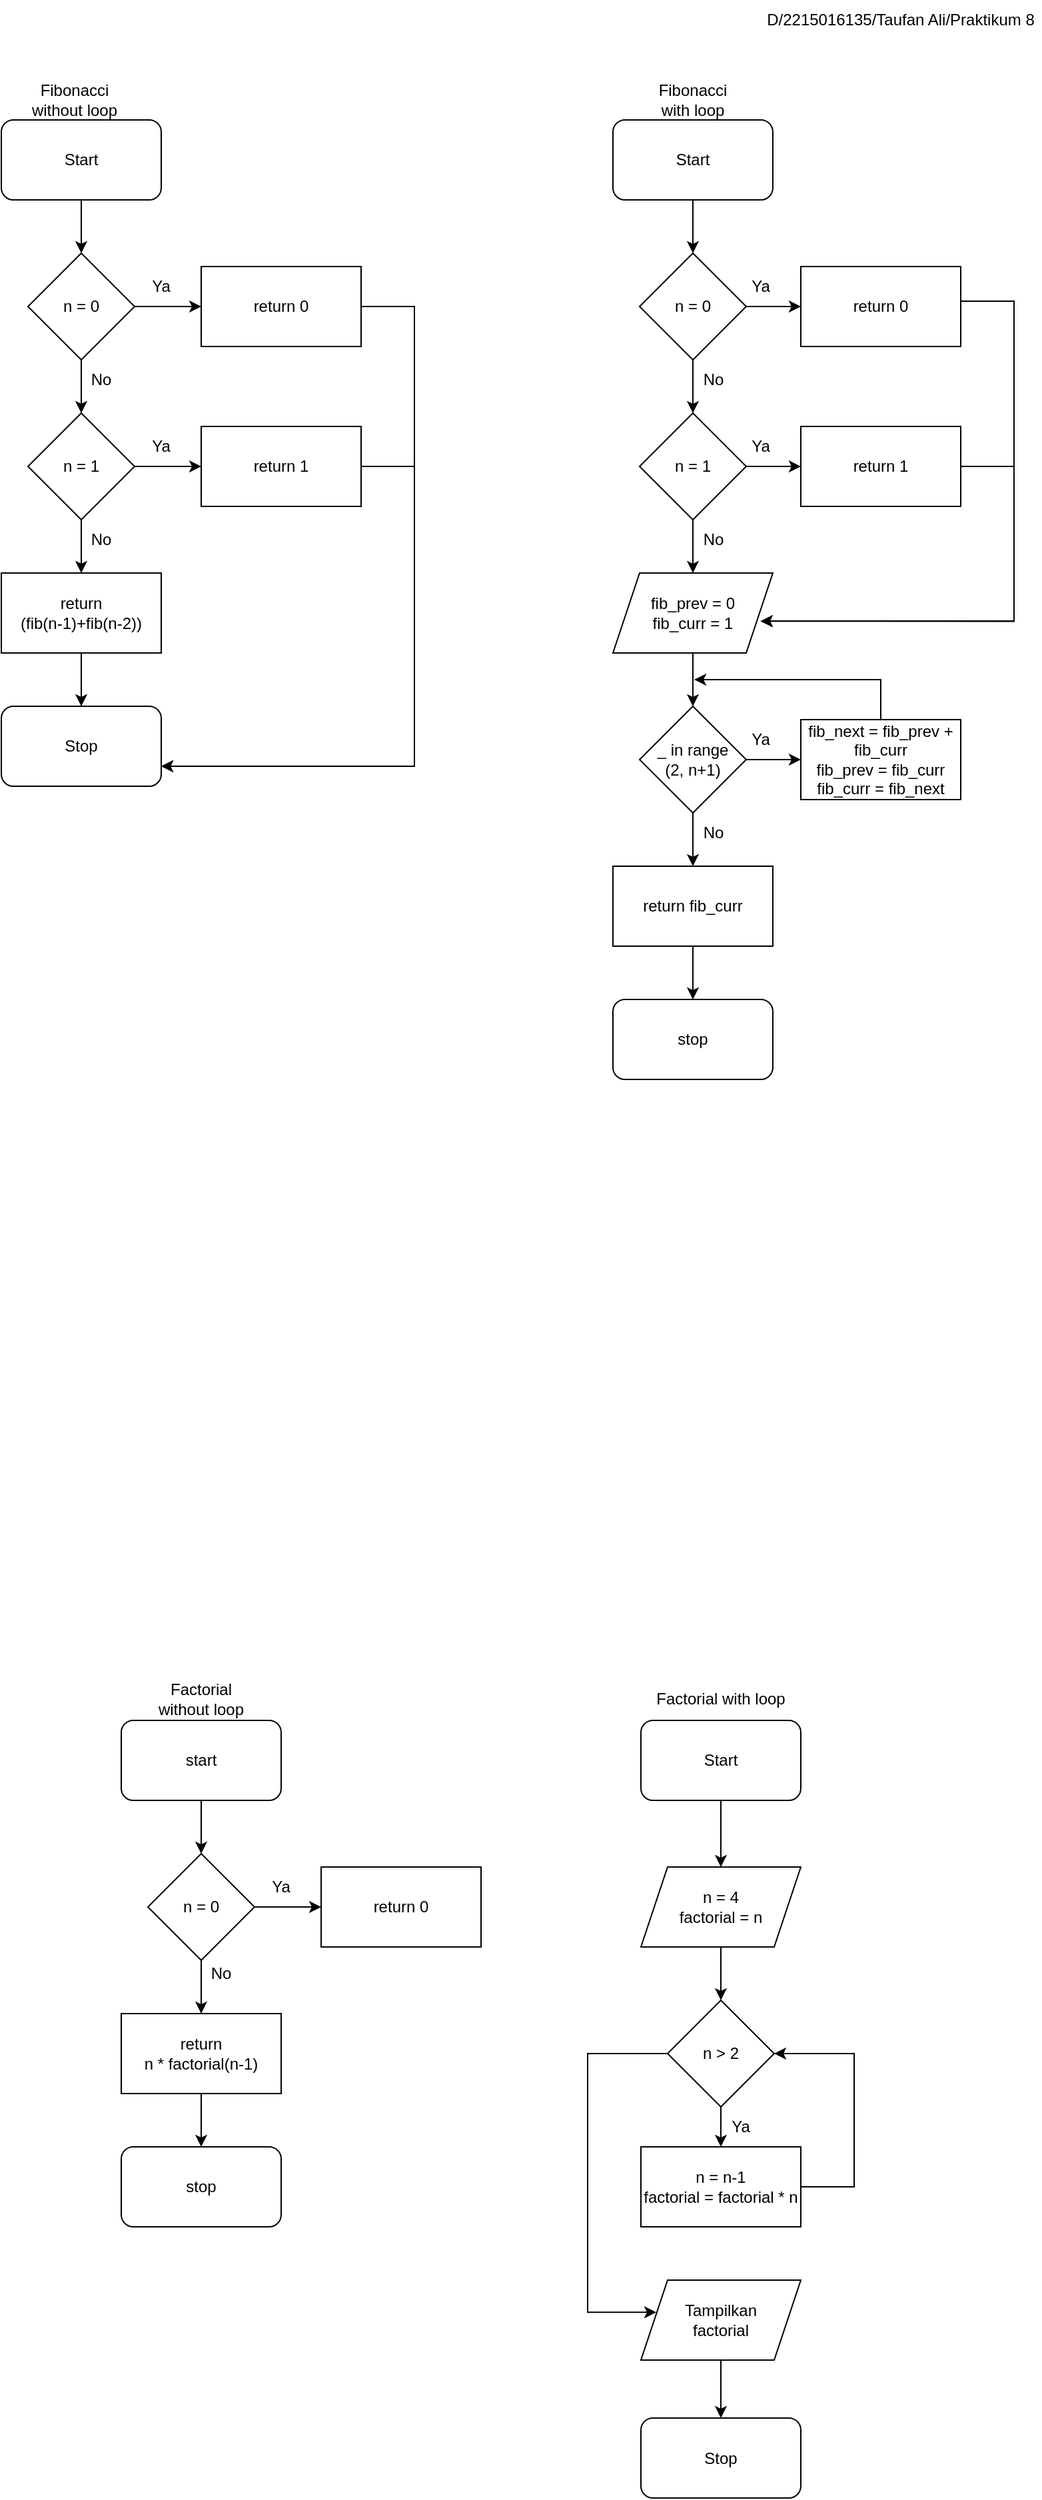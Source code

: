 <mxfile version="21.3.6" type="device">
  <diagram name="Page-1" id="81aRvOvf8HYlOFWaTsOT">
    <mxGraphModel dx="1773" dy="2050" grid="1" gridSize="10" guides="1" tooltips="1" connect="1" arrows="1" fold="1" page="1" pageScale="1" pageWidth="827" pageHeight="1169" math="0" shadow="0">
      <root>
        <mxCell id="0" />
        <mxCell id="1" parent="0" />
        <mxCell id="WwaTslLm6B6dx2R4TSwP-73" value="" style="group" vertex="1" connectable="0" parent="1">
          <mxGeometry x="40" y="80" width="760" height="750" as="geometry" />
        </mxCell>
        <mxCell id="WwaTslLm6B6dx2R4TSwP-18" value="" style="group" vertex="1" connectable="0" parent="WwaTslLm6B6dx2R4TSwP-73">
          <mxGeometry width="310" height="530" as="geometry" />
        </mxCell>
        <mxCell id="WwaTslLm6B6dx2R4TSwP-2" value="Start" style="rounded=1;whiteSpace=wrap;html=1;movable=1;resizable=1;rotatable=1;deletable=1;editable=1;locked=0;connectable=1;" vertex="1" parent="WwaTslLm6B6dx2R4TSwP-18">
          <mxGeometry y="30" width="120" height="60" as="geometry" />
        </mxCell>
        <mxCell id="WwaTslLm6B6dx2R4TSwP-3" value="n = 0" style="rhombus;whiteSpace=wrap;html=1;movable=1;resizable=1;rotatable=1;deletable=1;editable=1;locked=0;connectable=1;" vertex="1" parent="WwaTslLm6B6dx2R4TSwP-18">
          <mxGeometry x="20" y="130" width="80" height="80" as="geometry" />
        </mxCell>
        <mxCell id="WwaTslLm6B6dx2R4TSwP-4" value="" style="edgeStyle=orthogonalEdgeStyle;rounded=0;orthogonalLoop=1;jettySize=auto;html=1;movable=1;resizable=1;rotatable=1;deletable=1;editable=1;locked=0;connectable=1;" edge="1" parent="WwaTslLm6B6dx2R4TSwP-18" source="WwaTslLm6B6dx2R4TSwP-2" target="WwaTslLm6B6dx2R4TSwP-3">
          <mxGeometry relative="1" as="geometry" />
        </mxCell>
        <mxCell id="WwaTslLm6B6dx2R4TSwP-5" value="return 0" style="rounded=0;whiteSpace=wrap;html=1;movable=1;resizable=1;rotatable=1;deletable=1;editable=1;locked=0;connectable=1;" vertex="1" parent="WwaTslLm6B6dx2R4TSwP-18">
          <mxGeometry x="150" y="140" width="120" height="60" as="geometry" />
        </mxCell>
        <mxCell id="WwaTslLm6B6dx2R4TSwP-6" value="" style="edgeStyle=orthogonalEdgeStyle;rounded=0;orthogonalLoop=1;jettySize=auto;html=1;movable=1;resizable=1;rotatable=1;deletable=1;editable=1;locked=0;connectable=1;" edge="1" parent="WwaTslLm6B6dx2R4TSwP-18" source="WwaTslLm6B6dx2R4TSwP-3" target="WwaTslLm6B6dx2R4TSwP-5">
          <mxGeometry relative="1" as="geometry" />
        </mxCell>
        <mxCell id="WwaTslLm6B6dx2R4TSwP-7" value="n = 1" style="rhombus;whiteSpace=wrap;html=1;movable=1;resizable=1;rotatable=1;deletable=1;editable=1;locked=0;connectable=1;" vertex="1" parent="WwaTslLm6B6dx2R4TSwP-18">
          <mxGeometry x="20" y="250" width="80" height="80" as="geometry" />
        </mxCell>
        <mxCell id="WwaTslLm6B6dx2R4TSwP-8" value="" style="edgeStyle=orthogonalEdgeStyle;rounded=0;orthogonalLoop=1;jettySize=auto;html=1;movable=1;resizable=1;rotatable=1;deletable=1;editable=1;locked=0;connectable=1;" edge="1" parent="WwaTslLm6B6dx2R4TSwP-18" source="WwaTslLm6B6dx2R4TSwP-3" target="WwaTslLm6B6dx2R4TSwP-7">
          <mxGeometry relative="1" as="geometry" />
        </mxCell>
        <mxCell id="WwaTslLm6B6dx2R4TSwP-9" value="return&lt;br&gt;(fib(n-1)+fib(n-2))" style="rounded=0;whiteSpace=wrap;html=1;movable=1;resizable=1;rotatable=1;deletable=1;editable=1;locked=0;connectable=1;" vertex="1" parent="WwaTslLm6B6dx2R4TSwP-18">
          <mxGeometry y="370" width="120" height="60" as="geometry" />
        </mxCell>
        <mxCell id="WwaTslLm6B6dx2R4TSwP-10" value="" style="edgeStyle=orthogonalEdgeStyle;rounded=0;orthogonalLoop=1;jettySize=auto;html=1;movable=1;resizable=1;rotatable=1;deletable=1;editable=1;locked=0;connectable=1;" edge="1" parent="WwaTslLm6B6dx2R4TSwP-18" source="WwaTslLm6B6dx2R4TSwP-7" target="WwaTslLm6B6dx2R4TSwP-9">
          <mxGeometry relative="1" as="geometry" />
        </mxCell>
        <mxCell id="WwaTslLm6B6dx2R4TSwP-11" value="return 1" style="rounded=0;whiteSpace=wrap;html=1;movable=1;resizable=1;rotatable=1;deletable=1;editable=1;locked=0;connectable=1;" vertex="1" parent="WwaTslLm6B6dx2R4TSwP-18">
          <mxGeometry x="150" y="260" width="120" height="60" as="geometry" />
        </mxCell>
        <mxCell id="WwaTslLm6B6dx2R4TSwP-12" value="" style="edgeStyle=orthogonalEdgeStyle;rounded=0;orthogonalLoop=1;jettySize=auto;html=1;movable=1;resizable=1;rotatable=1;deletable=1;editable=1;locked=0;connectable=1;" edge="1" parent="WwaTslLm6B6dx2R4TSwP-18" source="WwaTslLm6B6dx2R4TSwP-7" target="WwaTslLm6B6dx2R4TSwP-11">
          <mxGeometry relative="1" as="geometry" />
        </mxCell>
        <mxCell id="WwaTslLm6B6dx2R4TSwP-13" value="Stop" style="rounded=1;whiteSpace=wrap;html=1;movable=1;resizable=1;rotatable=1;deletable=1;editable=1;locked=0;connectable=1;" vertex="1" parent="WwaTslLm6B6dx2R4TSwP-18">
          <mxGeometry y="470" width="120" height="60" as="geometry" />
        </mxCell>
        <mxCell id="WwaTslLm6B6dx2R4TSwP-15" style="edgeStyle=orthogonalEdgeStyle;rounded=0;orthogonalLoop=1;jettySize=auto;html=1;entryX=1;entryY=0.75;entryDx=0;entryDy=0;movable=1;resizable=1;rotatable=1;deletable=1;editable=1;locked=0;connectable=1;" edge="1" parent="WwaTslLm6B6dx2R4TSwP-18" source="WwaTslLm6B6dx2R4TSwP-5" target="WwaTslLm6B6dx2R4TSwP-13">
          <mxGeometry relative="1" as="geometry">
            <Array as="points">
              <mxPoint x="310" y="170" />
              <mxPoint x="310" y="515" />
            </Array>
          </mxGeometry>
        </mxCell>
        <mxCell id="WwaTslLm6B6dx2R4TSwP-14" value="" style="edgeStyle=orthogonalEdgeStyle;rounded=0;orthogonalLoop=1;jettySize=auto;html=1;movable=1;resizable=1;rotatable=1;deletable=1;editable=1;locked=0;connectable=1;" edge="1" parent="WwaTslLm6B6dx2R4TSwP-18" source="WwaTslLm6B6dx2R4TSwP-9" target="WwaTslLm6B6dx2R4TSwP-13">
          <mxGeometry relative="1" as="geometry" />
        </mxCell>
        <mxCell id="WwaTslLm6B6dx2R4TSwP-16" style="edgeStyle=orthogonalEdgeStyle;rounded=0;orthogonalLoop=1;jettySize=auto;html=1;entryX=1;entryY=0.75;entryDx=0;entryDy=0;movable=1;resizable=1;rotatable=1;deletable=1;editable=1;locked=0;connectable=1;" edge="1" parent="WwaTslLm6B6dx2R4TSwP-18" source="WwaTslLm6B6dx2R4TSwP-11" target="WwaTslLm6B6dx2R4TSwP-13">
          <mxGeometry relative="1" as="geometry">
            <Array as="points">
              <mxPoint x="310" y="290" />
              <mxPoint x="310" y="515" />
            </Array>
          </mxGeometry>
        </mxCell>
        <mxCell id="WwaTslLm6B6dx2R4TSwP-17" value="Fibonacci without loop" style="text;html=1;strokeColor=none;fillColor=none;align=center;verticalAlign=middle;whiteSpace=wrap;rounded=0;movable=1;resizable=1;rotatable=1;deletable=1;editable=1;locked=0;connectable=1;" vertex="1" parent="WwaTslLm6B6dx2R4TSwP-18">
          <mxGeometry x="10" width="90" height="30" as="geometry" />
        </mxCell>
        <mxCell id="WwaTslLm6B6dx2R4TSwP-60" value="Ya" style="text;html=1;strokeColor=none;fillColor=none;align=center;verticalAlign=middle;whiteSpace=wrap;rounded=0;" vertex="1" parent="WwaTslLm6B6dx2R4TSwP-18">
          <mxGeometry x="90" y="140" width="60" height="30" as="geometry" />
        </mxCell>
        <mxCell id="WwaTslLm6B6dx2R4TSwP-61" value="Ya" style="text;html=1;strokeColor=none;fillColor=none;align=center;verticalAlign=middle;whiteSpace=wrap;rounded=0;" vertex="1" parent="WwaTslLm6B6dx2R4TSwP-18">
          <mxGeometry x="90" y="260" width="60" height="30" as="geometry" />
        </mxCell>
        <mxCell id="WwaTslLm6B6dx2R4TSwP-62" value="No" style="text;html=1;strokeColor=none;fillColor=none;align=center;verticalAlign=middle;whiteSpace=wrap;rounded=0;" vertex="1" parent="WwaTslLm6B6dx2R4TSwP-18">
          <mxGeometry x="60" y="210" width="30" height="30" as="geometry" />
        </mxCell>
        <mxCell id="WwaTslLm6B6dx2R4TSwP-63" value="No" style="text;html=1;strokeColor=none;fillColor=none;align=center;verticalAlign=middle;whiteSpace=wrap;rounded=0;" vertex="1" parent="WwaTslLm6B6dx2R4TSwP-18">
          <mxGeometry x="60" y="330" width="30" height="30" as="geometry" />
        </mxCell>
        <mxCell id="WwaTslLm6B6dx2R4TSwP-20" value="Start" style="rounded=1;whiteSpace=wrap;html=1;" vertex="1" parent="WwaTslLm6B6dx2R4TSwP-73">
          <mxGeometry x="459" y="30" width="120" height="60" as="geometry" />
        </mxCell>
        <mxCell id="WwaTslLm6B6dx2R4TSwP-22" value="n = 0" style="rhombus;whiteSpace=wrap;html=1;" vertex="1" parent="WwaTslLm6B6dx2R4TSwP-73">
          <mxGeometry x="479" y="130" width="80" height="80" as="geometry" />
        </mxCell>
        <mxCell id="WwaTslLm6B6dx2R4TSwP-24" value="" style="edgeStyle=orthogonalEdgeStyle;rounded=0;orthogonalLoop=1;jettySize=auto;html=1;" edge="1" parent="WwaTslLm6B6dx2R4TSwP-73" source="WwaTslLm6B6dx2R4TSwP-20" target="WwaTslLm6B6dx2R4TSwP-22">
          <mxGeometry relative="1" as="geometry" />
        </mxCell>
        <mxCell id="WwaTslLm6B6dx2R4TSwP-25" value="Fibonacci with loop" style="text;html=1;strokeColor=none;fillColor=none;align=center;verticalAlign=middle;whiteSpace=wrap;rounded=0;" vertex="1" parent="WwaTslLm6B6dx2R4TSwP-73">
          <mxGeometry x="489" width="60" height="30" as="geometry" />
        </mxCell>
        <mxCell id="WwaTslLm6B6dx2R4TSwP-26" value="n = 1" style="rhombus;whiteSpace=wrap;html=1;" vertex="1" parent="WwaTslLm6B6dx2R4TSwP-73">
          <mxGeometry x="479" y="250" width="80" height="80" as="geometry" />
        </mxCell>
        <mxCell id="WwaTslLm6B6dx2R4TSwP-28" value="" style="edgeStyle=orthogonalEdgeStyle;rounded=0;orthogonalLoop=1;jettySize=auto;html=1;" edge="1" parent="WwaTslLm6B6dx2R4TSwP-73" source="WwaTslLm6B6dx2R4TSwP-22" target="WwaTslLm6B6dx2R4TSwP-26">
          <mxGeometry relative="1" as="geometry" />
        </mxCell>
        <mxCell id="WwaTslLm6B6dx2R4TSwP-34" style="edgeStyle=orthogonalEdgeStyle;rounded=0;orthogonalLoop=1;jettySize=auto;html=1;entryX=0.842;entryY=0.667;entryDx=0;entryDy=0;entryPerimeter=0;exitX=0.986;exitY=0.41;exitDx=0;exitDy=0;exitPerimeter=0;" edge="1" parent="WwaTslLm6B6dx2R4TSwP-73" source="WwaTslLm6B6dx2R4TSwP-29">
          <mxGeometry relative="1" as="geometry">
            <mxPoint x="730.0" y="166" as="sourcePoint" />
            <mxPoint x="570.04" y="406.02" as="targetPoint" />
            <Array as="points">
              <mxPoint x="718" y="166" />
              <mxPoint x="760" y="166" />
              <mxPoint x="760" y="406" />
            </Array>
          </mxGeometry>
        </mxCell>
        <mxCell id="WwaTslLm6B6dx2R4TSwP-29" value="return 0" style="rounded=0;whiteSpace=wrap;html=1;" vertex="1" parent="WwaTslLm6B6dx2R4TSwP-73">
          <mxGeometry x="600" y="140" width="120" height="60" as="geometry" />
        </mxCell>
        <mxCell id="WwaTslLm6B6dx2R4TSwP-30" value="" style="edgeStyle=orthogonalEdgeStyle;rounded=0;orthogonalLoop=1;jettySize=auto;html=1;" edge="1" parent="WwaTslLm6B6dx2R4TSwP-73" source="WwaTslLm6B6dx2R4TSwP-22" target="WwaTslLm6B6dx2R4TSwP-29">
          <mxGeometry relative="1" as="geometry" />
        </mxCell>
        <mxCell id="WwaTslLm6B6dx2R4TSwP-31" value="return 1" style="rounded=0;whiteSpace=wrap;html=1;" vertex="1" parent="WwaTslLm6B6dx2R4TSwP-73">
          <mxGeometry x="600" y="260" width="120" height="60" as="geometry" />
        </mxCell>
        <mxCell id="WwaTslLm6B6dx2R4TSwP-32" value="" style="edgeStyle=orthogonalEdgeStyle;rounded=0;orthogonalLoop=1;jettySize=auto;html=1;" edge="1" parent="WwaTslLm6B6dx2R4TSwP-73" source="WwaTslLm6B6dx2R4TSwP-26" target="WwaTslLm6B6dx2R4TSwP-31">
          <mxGeometry relative="1" as="geometry" />
        </mxCell>
        <mxCell id="WwaTslLm6B6dx2R4TSwP-33" value="fib_prev = 0&lt;br&gt;fib_curr = 1" style="shape=parallelogram;perimeter=parallelogramPerimeter;whiteSpace=wrap;html=1;fixedSize=1;" vertex="1" parent="WwaTslLm6B6dx2R4TSwP-73">
          <mxGeometry x="459" y="370" width="120" height="60" as="geometry" />
        </mxCell>
        <mxCell id="WwaTslLm6B6dx2R4TSwP-36" value="" style="edgeStyle=orthogonalEdgeStyle;rounded=0;orthogonalLoop=1;jettySize=auto;html=1;" edge="1" parent="WwaTslLm6B6dx2R4TSwP-73" source="WwaTslLm6B6dx2R4TSwP-26" target="WwaTslLm6B6dx2R4TSwP-33">
          <mxGeometry relative="1" as="geometry" />
        </mxCell>
        <mxCell id="WwaTslLm6B6dx2R4TSwP-35" style="edgeStyle=orthogonalEdgeStyle;rounded=0;orthogonalLoop=1;jettySize=auto;html=1;entryX=0.922;entryY=0.603;entryDx=0;entryDy=0;entryPerimeter=0;" edge="1" parent="WwaTslLm6B6dx2R4TSwP-73" source="WwaTslLm6B6dx2R4TSwP-31" target="WwaTslLm6B6dx2R4TSwP-33">
          <mxGeometry relative="1" as="geometry">
            <Array as="points">
              <mxPoint x="760" y="290" />
              <mxPoint x="760" y="406" />
            </Array>
          </mxGeometry>
        </mxCell>
        <mxCell id="WwaTslLm6B6dx2R4TSwP-37" value="_ in range&lt;br&gt;(2, n+1)" style="rhombus;whiteSpace=wrap;html=1;" vertex="1" parent="WwaTslLm6B6dx2R4TSwP-73">
          <mxGeometry x="479" y="470" width="80" height="80" as="geometry" />
        </mxCell>
        <mxCell id="WwaTslLm6B6dx2R4TSwP-38" value="" style="edgeStyle=orthogonalEdgeStyle;rounded=0;orthogonalLoop=1;jettySize=auto;html=1;" edge="1" parent="WwaTslLm6B6dx2R4TSwP-73" source="WwaTslLm6B6dx2R4TSwP-33" target="WwaTslLm6B6dx2R4TSwP-37">
          <mxGeometry relative="1" as="geometry" />
        </mxCell>
        <mxCell id="WwaTslLm6B6dx2R4TSwP-47" style="edgeStyle=orthogonalEdgeStyle;rounded=0;orthogonalLoop=1;jettySize=auto;html=1;" edge="1" parent="WwaTslLm6B6dx2R4TSwP-73" source="WwaTslLm6B6dx2R4TSwP-39">
          <mxGeometry relative="1" as="geometry">
            <mxPoint x="520" y="450" as="targetPoint" />
            <Array as="points">
              <mxPoint x="660" y="450" />
            </Array>
          </mxGeometry>
        </mxCell>
        <mxCell id="WwaTslLm6B6dx2R4TSwP-39" value="fib_next = fib_prev + fib_curr&lt;br&gt;fib_prev = fib_curr&lt;br&gt;fib_curr = fib_next" style="rounded=0;whiteSpace=wrap;html=1;" vertex="1" parent="WwaTslLm6B6dx2R4TSwP-73">
          <mxGeometry x="600" y="480" width="120" height="60" as="geometry" />
        </mxCell>
        <mxCell id="WwaTslLm6B6dx2R4TSwP-40" value="" style="edgeStyle=orthogonalEdgeStyle;rounded=0;orthogonalLoop=1;jettySize=auto;html=1;" edge="1" parent="WwaTslLm6B6dx2R4TSwP-73" source="WwaTslLm6B6dx2R4TSwP-37" target="WwaTslLm6B6dx2R4TSwP-39">
          <mxGeometry relative="1" as="geometry" />
        </mxCell>
        <mxCell id="WwaTslLm6B6dx2R4TSwP-41" value="return fib_curr" style="rounded=0;whiteSpace=wrap;html=1;" vertex="1" parent="WwaTslLm6B6dx2R4TSwP-73">
          <mxGeometry x="459" y="590" width="120" height="60" as="geometry" />
        </mxCell>
        <mxCell id="WwaTslLm6B6dx2R4TSwP-42" value="" style="edgeStyle=orthogonalEdgeStyle;rounded=0;orthogonalLoop=1;jettySize=auto;html=1;" edge="1" parent="WwaTslLm6B6dx2R4TSwP-73" source="WwaTslLm6B6dx2R4TSwP-37" target="WwaTslLm6B6dx2R4TSwP-41">
          <mxGeometry relative="1" as="geometry" />
        </mxCell>
        <mxCell id="WwaTslLm6B6dx2R4TSwP-43" value="stop" style="rounded=1;whiteSpace=wrap;html=1;" vertex="1" parent="WwaTslLm6B6dx2R4TSwP-73">
          <mxGeometry x="459" y="690" width="120" height="60" as="geometry" />
        </mxCell>
        <mxCell id="WwaTslLm6B6dx2R4TSwP-44" value="" style="edgeStyle=orthogonalEdgeStyle;rounded=0;orthogonalLoop=1;jettySize=auto;html=1;" edge="1" parent="WwaTslLm6B6dx2R4TSwP-73" source="WwaTslLm6B6dx2R4TSwP-41" target="WwaTslLm6B6dx2R4TSwP-43">
          <mxGeometry relative="1" as="geometry" />
        </mxCell>
        <mxCell id="WwaTslLm6B6dx2R4TSwP-64" value="Ya" style="text;html=1;strokeColor=none;fillColor=none;align=center;verticalAlign=middle;whiteSpace=wrap;rounded=0;" vertex="1" parent="WwaTslLm6B6dx2R4TSwP-73">
          <mxGeometry x="540" y="140" width="60" height="30" as="geometry" />
        </mxCell>
        <mxCell id="WwaTslLm6B6dx2R4TSwP-66" value="Ya" style="text;html=1;strokeColor=none;fillColor=none;align=center;verticalAlign=middle;whiteSpace=wrap;rounded=0;" vertex="1" parent="WwaTslLm6B6dx2R4TSwP-73">
          <mxGeometry x="540" y="260" width="60" height="30" as="geometry" />
        </mxCell>
        <mxCell id="WwaTslLm6B6dx2R4TSwP-67" value="No" style="text;html=1;strokeColor=none;fillColor=none;align=center;verticalAlign=middle;whiteSpace=wrap;rounded=0;" vertex="1" parent="WwaTslLm6B6dx2R4TSwP-73">
          <mxGeometry x="519" y="210" width="31" height="30" as="geometry" />
        </mxCell>
        <mxCell id="WwaTslLm6B6dx2R4TSwP-68" value="No" style="text;html=1;strokeColor=none;fillColor=none;align=center;verticalAlign=middle;whiteSpace=wrap;rounded=0;" vertex="1" parent="WwaTslLm6B6dx2R4TSwP-73">
          <mxGeometry x="519" y="330" width="31" height="30" as="geometry" />
        </mxCell>
        <mxCell id="WwaTslLm6B6dx2R4TSwP-69" value="Ya" style="text;html=1;strokeColor=none;fillColor=none;align=center;verticalAlign=middle;whiteSpace=wrap;rounded=0;" vertex="1" parent="WwaTslLm6B6dx2R4TSwP-73">
          <mxGeometry x="540" y="480" width="60" height="30" as="geometry" />
        </mxCell>
        <mxCell id="WwaTslLm6B6dx2R4TSwP-71" value="No" style="text;html=1;strokeColor=none;fillColor=none;align=center;verticalAlign=middle;whiteSpace=wrap;rounded=0;" vertex="1" parent="WwaTslLm6B6dx2R4TSwP-73">
          <mxGeometry x="519" y="550" width="31" height="30" as="geometry" />
        </mxCell>
        <mxCell id="WwaTslLm6B6dx2R4TSwP-74" value="D/2215016135/Taufan Ali/Praktikum 8" style="text;html=1;strokeColor=none;fillColor=none;align=center;verticalAlign=middle;whiteSpace=wrap;rounded=0;" vertex="1" parent="1">
          <mxGeometry x="610" y="20" width="210" height="30" as="geometry" />
        </mxCell>
        <mxCell id="WwaTslLm6B6dx2R4TSwP-93" value="" style="group" vertex="1" connectable="0" parent="1">
          <mxGeometry x="130" y="1280" width="550" height="614.5" as="geometry" />
        </mxCell>
        <mxCell id="WwaTslLm6B6dx2R4TSwP-48" value="start" style="rounded=1;whiteSpace=wrap;html=1;" vertex="1" parent="WwaTslLm6B6dx2R4TSwP-93">
          <mxGeometry y="31" width="120" height="60" as="geometry" />
        </mxCell>
        <mxCell id="WwaTslLm6B6dx2R4TSwP-49" value="Factorial without loop" style="text;html=1;strokeColor=none;fillColor=none;align=center;verticalAlign=middle;whiteSpace=wrap;rounded=0;" vertex="1" parent="WwaTslLm6B6dx2R4TSwP-93">
          <mxGeometry x="25" width="70" height="30" as="geometry" />
        </mxCell>
        <mxCell id="WwaTslLm6B6dx2R4TSwP-50" value="n = 0" style="rhombus;whiteSpace=wrap;html=1;" vertex="1" parent="WwaTslLm6B6dx2R4TSwP-93">
          <mxGeometry x="20" y="131" width="80" height="80" as="geometry" />
        </mxCell>
        <mxCell id="WwaTslLm6B6dx2R4TSwP-51" value="" style="edgeStyle=orthogonalEdgeStyle;rounded=0;orthogonalLoop=1;jettySize=auto;html=1;" edge="1" parent="WwaTslLm6B6dx2R4TSwP-93" source="WwaTslLm6B6dx2R4TSwP-48" target="WwaTslLm6B6dx2R4TSwP-50">
          <mxGeometry relative="1" as="geometry" />
        </mxCell>
        <mxCell id="WwaTslLm6B6dx2R4TSwP-52" value="return 0" style="rounded=0;whiteSpace=wrap;html=1;" vertex="1" parent="WwaTslLm6B6dx2R4TSwP-93">
          <mxGeometry x="150" y="141" width="120" height="60" as="geometry" />
        </mxCell>
        <mxCell id="WwaTslLm6B6dx2R4TSwP-53" value="" style="edgeStyle=orthogonalEdgeStyle;rounded=0;orthogonalLoop=1;jettySize=auto;html=1;" edge="1" parent="WwaTslLm6B6dx2R4TSwP-93" source="WwaTslLm6B6dx2R4TSwP-50" target="WwaTslLm6B6dx2R4TSwP-52">
          <mxGeometry relative="1" as="geometry" />
        </mxCell>
        <mxCell id="WwaTslLm6B6dx2R4TSwP-54" value="return &lt;br&gt;n * factorial(n-1)" style="rounded=0;whiteSpace=wrap;html=1;" vertex="1" parent="WwaTslLm6B6dx2R4TSwP-93">
          <mxGeometry y="251" width="120" height="60" as="geometry" />
        </mxCell>
        <mxCell id="WwaTslLm6B6dx2R4TSwP-55" value="" style="edgeStyle=orthogonalEdgeStyle;rounded=0;orthogonalLoop=1;jettySize=auto;html=1;" edge="1" parent="WwaTslLm6B6dx2R4TSwP-93" source="WwaTslLm6B6dx2R4TSwP-50" target="WwaTslLm6B6dx2R4TSwP-54">
          <mxGeometry relative="1" as="geometry" />
        </mxCell>
        <mxCell id="WwaTslLm6B6dx2R4TSwP-56" value="stop" style="rounded=1;whiteSpace=wrap;html=1;" vertex="1" parent="WwaTslLm6B6dx2R4TSwP-93">
          <mxGeometry y="351" width="120" height="60" as="geometry" />
        </mxCell>
        <mxCell id="WwaTslLm6B6dx2R4TSwP-57" value="" style="edgeStyle=orthogonalEdgeStyle;rounded=0;orthogonalLoop=1;jettySize=auto;html=1;" edge="1" parent="WwaTslLm6B6dx2R4TSwP-93" source="WwaTslLm6B6dx2R4TSwP-54" target="WwaTslLm6B6dx2R4TSwP-56">
          <mxGeometry relative="1" as="geometry" />
        </mxCell>
        <mxCell id="WwaTslLm6B6dx2R4TSwP-58" value="Ya" style="text;html=1;strokeColor=none;fillColor=none;align=center;verticalAlign=middle;whiteSpace=wrap;rounded=0;" vertex="1" parent="WwaTslLm6B6dx2R4TSwP-93">
          <mxGeometry x="90" y="141" width="60" height="30" as="geometry" />
        </mxCell>
        <mxCell id="WwaTslLm6B6dx2R4TSwP-59" value="No" style="text;html=1;strokeColor=none;fillColor=none;align=center;verticalAlign=middle;whiteSpace=wrap;rounded=0;" vertex="1" parent="WwaTslLm6B6dx2R4TSwP-93">
          <mxGeometry x="60" y="211" width="30" height="20" as="geometry" />
        </mxCell>
        <mxCell id="WwaTslLm6B6dx2R4TSwP-75" value="Start" style="rounded=1;whiteSpace=wrap;html=1;" vertex="1" parent="WwaTslLm6B6dx2R4TSwP-93">
          <mxGeometry x="390" y="31" width="120" height="60" as="geometry" />
        </mxCell>
        <mxCell id="WwaTslLm6B6dx2R4TSwP-76" value="n = 4&lt;br&gt;factorial = n" style="shape=parallelogram;perimeter=parallelogramPerimeter;whiteSpace=wrap;html=1;fixedSize=1;" vertex="1" parent="WwaTslLm6B6dx2R4TSwP-93">
          <mxGeometry x="390" y="141" width="120" height="60" as="geometry" />
        </mxCell>
        <mxCell id="WwaTslLm6B6dx2R4TSwP-77" value="" style="edgeStyle=orthogonalEdgeStyle;rounded=0;orthogonalLoop=1;jettySize=auto;html=1;" edge="1" parent="WwaTslLm6B6dx2R4TSwP-93" source="WwaTslLm6B6dx2R4TSwP-75" target="WwaTslLm6B6dx2R4TSwP-76">
          <mxGeometry relative="1" as="geometry" />
        </mxCell>
        <mxCell id="WwaTslLm6B6dx2R4TSwP-78" value="n &amp;gt; 2" style="rhombus;whiteSpace=wrap;html=1;" vertex="1" parent="WwaTslLm6B6dx2R4TSwP-93">
          <mxGeometry x="410" y="241" width="80" height="80" as="geometry" />
        </mxCell>
        <mxCell id="WwaTslLm6B6dx2R4TSwP-79" value="" style="edgeStyle=orthogonalEdgeStyle;rounded=0;orthogonalLoop=1;jettySize=auto;html=1;" edge="1" parent="WwaTslLm6B6dx2R4TSwP-93" source="WwaTslLm6B6dx2R4TSwP-76" target="WwaTslLm6B6dx2R4TSwP-78">
          <mxGeometry relative="1" as="geometry" />
        </mxCell>
        <mxCell id="WwaTslLm6B6dx2R4TSwP-85" style="edgeStyle=orthogonalEdgeStyle;rounded=0;orthogonalLoop=1;jettySize=auto;html=1;entryX=1;entryY=0.5;entryDx=0;entryDy=0;exitX=1;exitY=0.5;exitDx=0;exitDy=0;" edge="1" parent="WwaTslLm6B6dx2R4TSwP-93" source="WwaTslLm6B6dx2R4TSwP-80" target="WwaTslLm6B6dx2R4TSwP-78">
          <mxGeometry relative="1" as="geometry">
            <mxPoint x="590" y="271" as="targetPoint" />
            <Array as="points">
              <mxPoint x="550" y="381" />
              <mxPoint x="550" y="281" />
            </Array>
          </mxGeometry>
        </mxCell>
        <mxCell id="WwaTslLm6B6dx2R4TSwP-80" value="n = n-1&lt;br&gt;factorial = factorial * n" style="rounded=0;whiteSpace=wrap;html=1;" vertex="1" parent="WwaTslLm6B6dx2R4TSwP-93">
          <mxGeometry x="390" y="351" width="120" height="60" as="geometry" />
        </mxCell>
        <mxCell id="WwaTslLm6B6dx2R4TSwP-83" value="" style="edgeStyle=orthogonalEdgeStyle;rounded=0;orthogonalLoop=1;jettySize=auto;html=1;" edge="1" parent="WwaTslLm6B6dx2R4TSwP-93" source="WwaTslLm6B6dx2R4TSwP-78" target="WwaTslLm6B6dx2R4TSwP-80">
          <mxGeometry relative="1" as="geometry" />
        </mxCell>
        <mxCell id="WwaTslLm6B6dx2R4TSwP-86" value="Ya" style="text;html=1;strokeColor=none;fillColor=none;align=center;verticalAlign=middle;whiteSpace=wrap;rounded=0;" vertex="1" parent="WwaTslLm6B6dx2R4TSwP-93">
          <mxGeometry x="450" y="321" width="30" height="30" as="geometry" />
        </mxCell>
        <mxCell id="WwaTslLm6B6dx2R4TSwP-87" value="Tampilkan&lt;br&gt;factorial" style="shape=parallelogram;perimeter=parallelogramPerimeter;whiteSpace=wrap;html=1;fixedSize=1;" vertex="1" parent="WwaTslLm6B6dx2R4TSwP-93">
          <mxGeometry x="390" y="451" width="120" height="60" as="geometry" />
        </mxCell>
        <mxCell id="WwaTslLm6B6dx2R4TSwP-88" style="edgeStyle=orthogonalEdgeStyle;rounded=0;orthogonalLoop=1;jettySize=auto;html=1;entryX=0.096;entryY=0.402;entryDx=0;entryDy=0;entryPerimeter=0;" edge="1" parent="WwaTslLm6B6dx2R4TSwP-93" source="WwaTslLm6B6dx2R4TSwP-78" target="WwaTslLm6B6dx2R4TSwP-87">
          <mxGeometry relative="1" as="geometry">
            <Array as="points">
              <mxPoint x="350" y="281" />
              <mxPoint x="350" y="475" />
            </Array>
          </mxGeometry>
        </mxCell>
        <mxCell id="WwaTslLm6B6dx2R4TSwP-90" value="Stop" style="rounded=1;whiteSpace=wrap;html=1;" vertex="1" parent="WwaTslLm6B6dx2R4TSwP-93">
          <mxGeometry x="390" y="554.5" width="120" height="60" as="geometry" />
        </mxCell>
        <mxCell id="WwaTslLm6B6dx2R4TSwP-91" value="" style="edgeStyle=orthogonalEdgeStyle;rounded=0;orthogonalLoop=1;jettySize=auto;html=1;" edge="1" parent="WwaTslLm6B6dx2R4TSwP-93" source="WwaTslLm6B6dx2R4TSwP-87" target="WwaTslLm6B6dx2R4TSwP-90">
          <mxGeometry relative="1" as="geometry" />
        </mxCell>
        <mxCell id="WwaTslLm6B6dx2R4TSwP-92" value="Factorial with loop" style="text;html=1;strokeColor=none;fillColor=none;align=center;verticalAlign=middle;whiteSpace=wrap;rounded=0;" vertex="1" parent="WwaTslLm6B6dx2R4TSwP-93">
          <mxGeometry x="400" width="100" height="30" as="geometry" />
        </mxCell>
      </root>
    </mxGraphModel>
  </diagram>
</mxfile>
